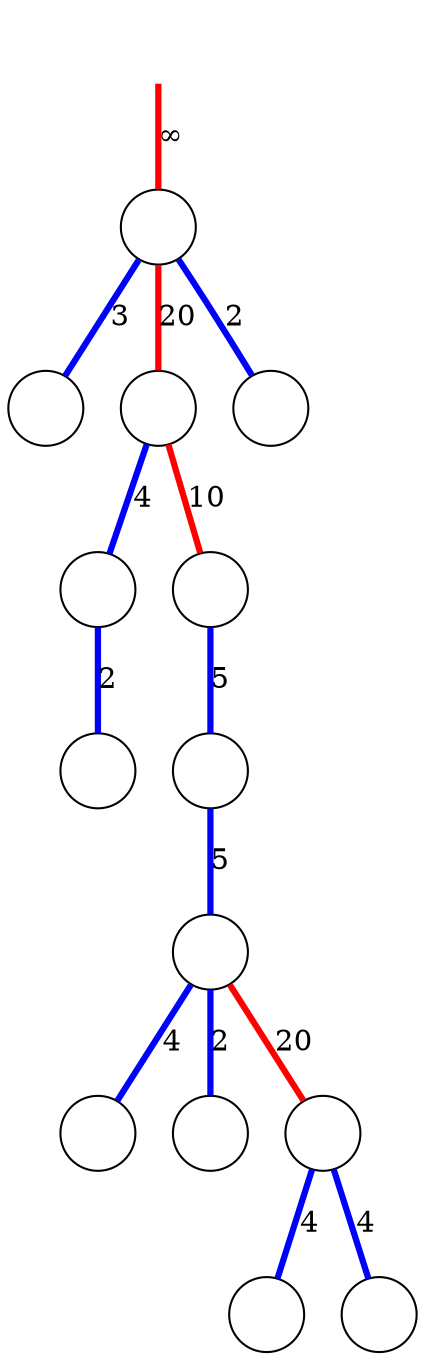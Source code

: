 digraph
{
	node [shape=circle, label=""];
	edge [dir=both, arrowtail=none, arrowhead=none, penwidth=3];

	r -> n00 [label="&infin;", color=red];
	n00 -> n10 [label=3, color=blue];
	n00 -> n11 [label=20, color=red];
	n00 -> n12 [label=2, color=blue];
	n11 -> n20 [label=4, color=blue];
	n11 -> n21 [label=10, color=red];
	n20 -> n30 [label=2, color=blue];
	n21 -> n31 [label=5, color=blue];
	n31 -> n40 [label=5, color=blue];
	n40 -> n50 [label=4, color=blue];
	n40 -> n51 [label=2, color=blue];
	n40 -> n52 [label=20, color=red];
	n52 -> n60 [label=4, color=blue];
	n52 -> n61 [label=4, color=blue];

	r [style=invisible];
}
